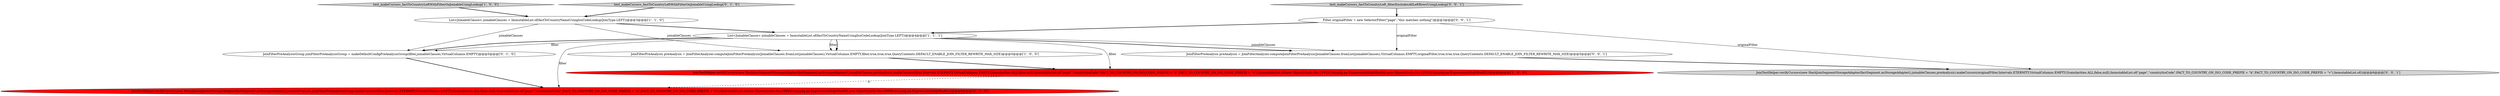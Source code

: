 digraph {
10 [style = filled, label = "test_makeCursors_factToCountryLeft_filterExcludesAllLeftRowsUsingLookup['0', '0', '1']", fillcolor = lightgray, shape = diamond image = "AAA0AAABBB3BBB"];
6 [style = filled, label = "test_makeCursors_factToCountryLeftWithFilterOnJoinableUsingLookup['0', '1', '0']", fillcolor = lightgray, shape = diamond image = "AAA0AAABBB2BBB"];
1 [style = filled, label = "List<JoinableClause> joinableClauses = ImmutableList.of(factToCountryNameUsingIsoCodeLookup(JoinType.LEFT))@@@3@@@['1', '1', '0']", fillcolor = white, shape = ellipse image = "AAA0AAABBB1BBB"];
5 [style = filled, label = "JoinFilterPreAnalysisGroup joinFilterPreAnalysisGroup = makeDefaultConfigPreAnalysisGroup(filter,joinableClauses,VirtualColumns.EMPTY)@@@5@@@['0', '1', '0']", fillcolor = white, shape = ellipse image = "AAA0AAABBB2BBB"];
8 [style = filled, label = "JoinFilterPreAnalysis preAnalysis = JoinFilterAnalyzer.computeJoinFilterPreAnalysis(JoinableClauses.fromList(joinableClauses),VirtualColumns.EMPTY,originalFilter,true,true,true,QueryContexts.DEFAULT_ENABLE_JOIN_FILTER_REWRITE_MAX_SIZE)@@@5@@@['0', '0', '1']", fillcolor = white, shape = ellipse image = "AAA0AAABBB3BBB"];
0 [style = filled, label = "List<JoinableClause> joinableClauses = ImmutableList.of(factToCountryNameUsingIsoCodeLookup(JoinType.LEFT))@@@4@@@['1', '1', '1']", fillcolor = white, shape = ellipse image = "AAA0AAABBB1BBB"];
7 [style = filled, label = "JoinTestHelper.verifyCursors(new HashJoinSegmentStorageAdapter(factSegment.asStorageAdapter(),joinableClauses,joinFilterPreAnalysisGroup).makeCursors(filter,Intervals.ETERNITY,VirtualColumns.EMPTY,Granularities.ALL,false,null),ImmutableList.of(\"page\",\"countryIsoCode\",FACT_TO_COUNTRY_ON_ISO_CODE_PREFIX + \"k\",FACT_TO_COUNTRY_ON_ISO_CODE_PREFIX + \"v\"),ImmutableList.of(new Object((((edu.fdu.CPPDG.tinypdg.pe.ExpressionInfo@9ba8b5,new Object((((edu.fdu.CPPDG.tinypdg.pe.ExpressionInfo@9ba8bc))@@@6@@@['0', '1', '0']", fillcolor = red, shape = ellipse image = "AAA1AAABBB2BBB"];
2 [style = filled, label = "test_makeCursors_factToCountryLeftWithFilterOnJoinableUsingLookup['1', '0', '0']", fillcolor = lightgray, shape = diamond image = "AAA0AAABBB1BBB"];
4 [style = filled, label = "JoinFilterPreAnalysis preAnalysis = JoinFilterAnalyzer.computeJoinFilterPreAnalysis(JoinableClauses.fromList(joinableClauses),VirtualColumns.EMPTY,filter,true,true,true,QueryContexts.DEFAULT_ENABLE_JOIN_FILTER_REWRITE_MAX_SIZE)@@@5@@@['1', '0', '0']", fillcolor = white, shape = ellipse image = "AAA0AAABBB1BBB"];
9 [style = filled, label = "Filter originalFilter = new SelectorFilter(\"page\",\"this matches nothing\")@@@3@@@['0', '0', '1']", fillcolor = white, shape = ellipse image = "AAA0AAABBB3BBB"];
3 [style = filled, label = "JoinTestHelper.verifyCursors(new HashJoinSegmentStorageAdapter(factSegment.asStorageAdapter(),joinableClauses,preAnalysis).makeCursors(filter,Intervals.ETERNITY,VirtualColumns.EMPTY,Granularities.ALL,false,null),ImmutableList.of(\"page\",\"countryIsoCode\",FACT_TO_COUNTRY_ON_ISO_CODE_PREFIX + \"k\",FACT_TO_COUNTRY_ON_ISO_CODE_PREFIX + \"v\"),ImmutableList.of(new Object((((edu.fdu.CPPDG.tinypdg.pe.ExpressionInfo@9ba84b,new Object((((edu.fdu.CPPDG.tinypdg.pe.ExpressionInfo@9ba852))@@@6@@@['1', '0', '0']", fillcolor = red, shape = ellipse image = "AAA1AAABBB1BBB"];
11 [style = filled, label = "JoinTestHelper.verifyCursors(new HashJoinSegmentStorageAdapter(factSegment.asStorageAdapter(),joinableClauses,preAnalysis).makeCursors(originalFilter,Intervals.ETERNITY,VirtualColumns.EMPTY,Granularities.ALL,false,null),ImmutableList.of(\"page\",\"countryIsoCode\",FACT_TO_COUNTRY_ON_ISO_CODE_PREFIX + \"k\",FACT_TO_COUNTRY_ON_ISO_CODE_PREFIX + \"v\"),ImmutableList.of())@@@6@@@['0', '0', '1']", fillcolor = lightgray, shape = ellipse image = "AAA0AAABBB3BBB"];
4->3 [style = bold, label=""];
0->5 [style = solid, label="filter"];
9->0 [style = bold, label=""];
3->7 [style = dashed, label="0"];
2->1 [style = bold, label=""];
0->4 [style = solid, label="filter"];
9->11 [style = solid, label="originalFilter"];
1->4 [style = solid, label="joinableClauses"];
1->0 [style = bold, label=""];
9->8 [style = solid, label="originalFilter"];
0->3 [style = solid, label="filter"];
6->1 [style = bold, label=""];
0->4 [style = bold, label=""];
0->7 [style = solid, label="filter"];
0->8 [style = solid, label="joinableClauses"];
0->8 [style = bold, label=""];
5->7 [style = bold, label=""];
10->9 [style = bold, label=""];
1->5 [style = solid, label="joinableClauses"];
8->11 [style = bold, label=""];
0->5 [style = bold, label=""];
}
